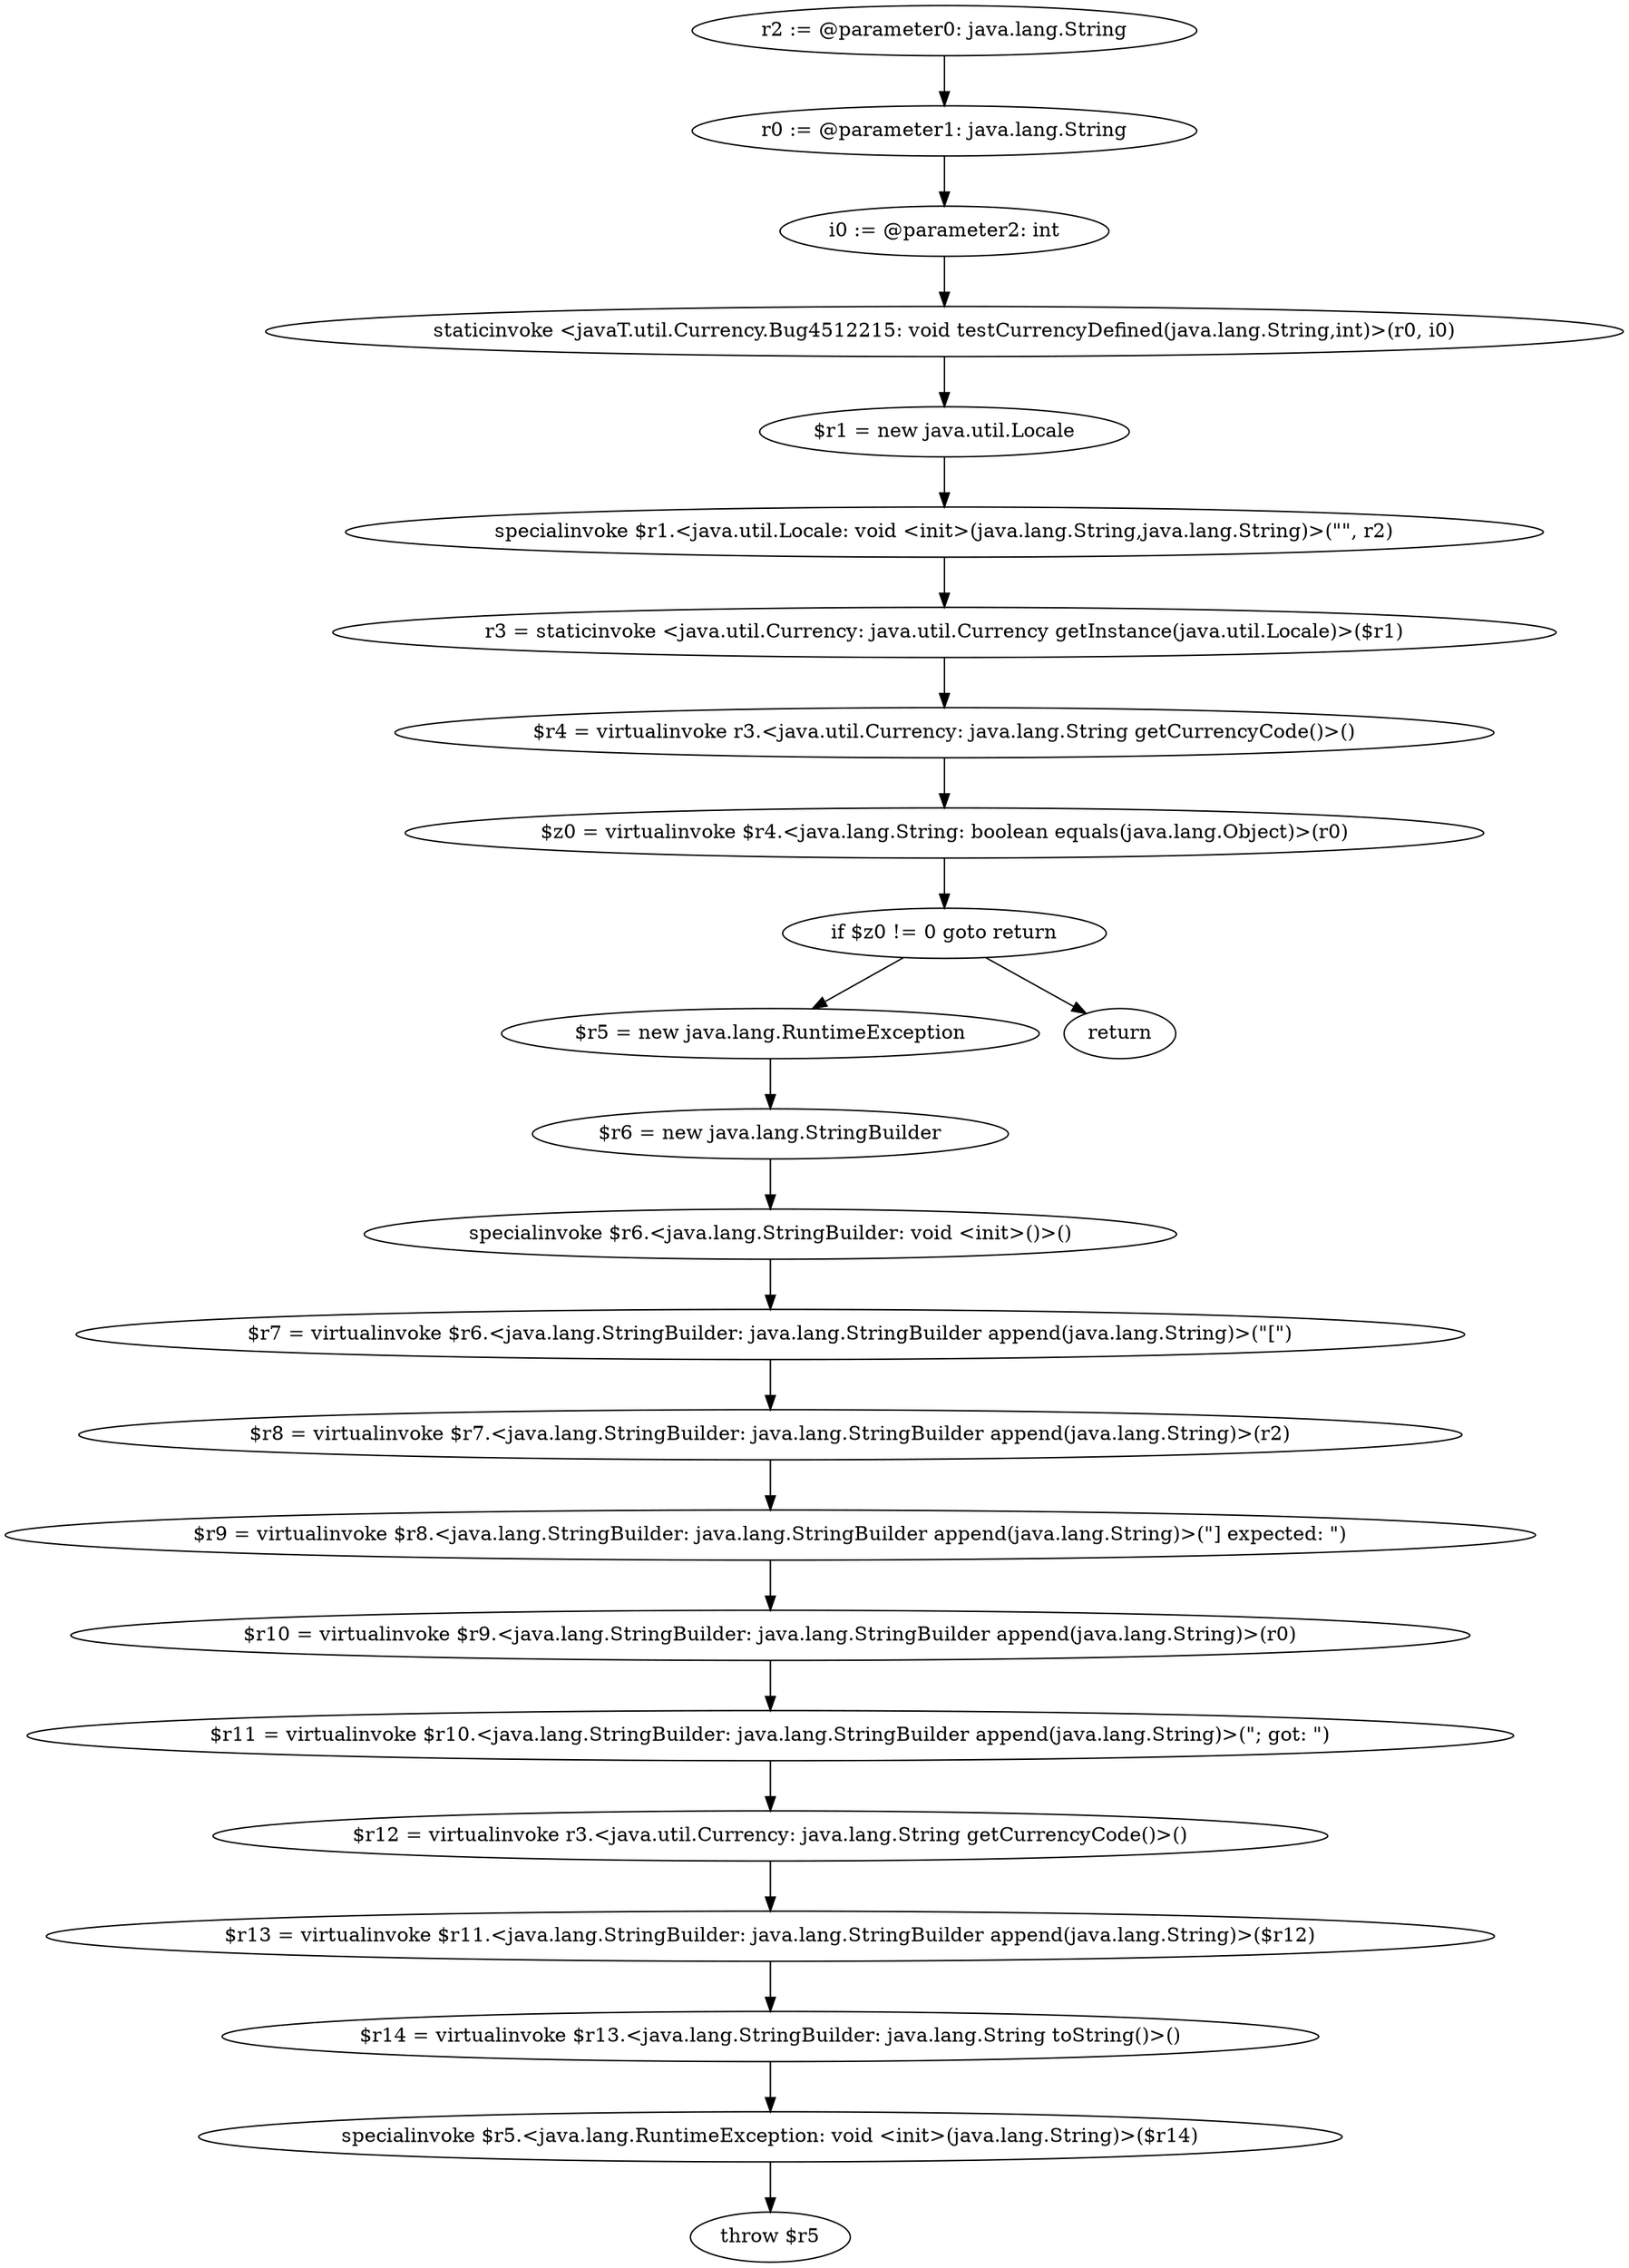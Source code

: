 digraph "unitGraph" {
    "r2 := @parameter0: java.lang.String"
    "r0 := @parameter1: java.lang.String"
    "i0 := @parameter2: int"
    "staticinvoke <javaT.util.Currency.Bug4512215: void testCurrencyDefined(java.lang.String,int)>(r0, i0)"
    "$r1 = new java.util.Locale"
    "specialinvoke $r1.<java.util.Locale: void <init>(java.lang.String,java.lang.String)>(\"\", r2)"
    "r3 = staticinvoke <java.util.Currency: java.util.Currency getInstance(java.util.Locale)>($r1)"
    "$r4 = virtualinvoke r3.<java.util.Currency: java.lang.String getCurrencyCode()>()"
    "$z0 = virtualinvoke $r4.<java.lang.String: boolean equals(java.lang.Object)>(r0)"
    "if $z0 != 0 goto return"
    "$r5 = new java.lang.RuntimeException"
    "$r6 = new java.lang.StringBuilder"
    "specialinvoke $r6.<java.lang.StringBuilder: void <init>()>()"
    "$r7 = virtualinvoke $r6.<java.lang.StringBuilder: java.lang.StringBuilder append(java.lang.String)>(\"[\")"
    "$r8 = virtualinvoke $r7.<java.lang.StringBuilder: java.lang.StringBuilder append(java.lang.String)>(r2)"
    "$r9 = virtualinvoke $r8.<java.lang.StringBuilder: java.lang.StringBuilder append(java.lang.String)>(\"] expected: \")"
    "$r10 = virtualinvoke $r9.<java.lang.StringBuilder: java.lang.StringBuilder append(java.lang.String)>(r0)"
    "$r11 = virtualinvoke $r10.<java.lang.StringBuilder: java.lang.StringBuilder append(java.lang.String)>(\"; got: \")"
    "$r12 = virtualinvoke r3.<java.util.Currency: java.lang.String getCurrencyCode()>()"
    "$r13 = virtualinvoke $r11.<java.lang.StringBuilder: java.lang.StringBuilder append(java.lang.String)>($r12)"
    "$r14 = virtualinvoke $r13.<java.lang.StringBuilder: java.lang.String toString()>()"
    "specialinvoke $r5.<java.lang.RuntimeException: void <init>(java.lang.String)>($r14)"
    "throw $r5"
    "return"
    "r2 := @parameter0: java.lang.String"->"r0 := @parameter1: java.lang.String";
    "r0 := @parameter1: java.lang.String"->"i0 := @parameter2: int";
    "i0 := @parameter2: int"->"staticinvoke <javaT.util.Currency.Bug4512215: void testCurrencyDefined(java.lang.String,int)>(r0, i0)";
    "staticinvoke <javaT.util.Currency.Bug4512215: void testCurrencyDefined(java.lang.String,int)>(r0, i0)"->"$r1 = new java.util.Locale";
    "$r1 = new java.util.Locale"->"specialinvoke $r1.<java.util.Locale: void <init>(java.lang.String,java.lang.String)>(\"\", r2)";
    "specialinvoke $r1.<java.util.Locale: void <init>(java.lang.String,java.lang.String)>(\"\", r2)"->"r3 = staticinvoke <java.util.Currency: java.util.Currency getInstance(java.util.Locale)>($r1)";
    "r3 = staticinvoke <java.util.Currency: java.util.Currency getInstance(java.util.Locale)>($r1)"->"$r4 = virtualinvoke r3.<java.util.Currency: java.lang.String getCurrencyCode()>()";
    "$r4 = virtualinvoke r3.<java.util.Currency: java.lang.String getCurrencyCode()>()"->"$z0 = virtualinvoke $r4.<java.lang.String: boolean equals(java.lang.Object)>(r0)";
    "$z0 = virtualinvoke $r4.<java.lang.String: boolean equals(java.lang.Object)>(r0)"->"if $z0 != 0 goto return";
    "if $z0 != 0 goto return"->"$r5 = new java.lang.RuntimeException";
    "if $z0 != 0 goto return"->"return";
    "$r5 = new java.lang.RuntimeException"->"$r6 = new java.lang.StringBuilder";
    "$r6 = new java.lang.StringBuilder"->"specialinvoke $r6.<java.lang.StringBuilder: void <init>()>()";
    "specialinvoke $r6.<java.lang.StringBuilder: void <init>()>()"->"$r7 = virtualinvoke $r6.<java.lang.StringBuilder: java.lang.StringBuilder append(java.lang.String)>(\"[\")";
    "$r7 = virtualinvoke $r6.<java.lang.StringBuilder: java.lang.StringBuilder append(java.lang.String)>(\"[\")"->"$r8 = virtualinvoke $r7.<java.lang.StringBuilder: java.lang.StringBuilder append(java.lang.String)>(r2)";
    "$r8 = virtualinvoke $r7.<java.lang.StringBuilder: java.lang.StringBuilder append(java.lang.String)>(r2)"->"$r9 = virtualinvoke $r8.<java.lang.StringBuilder: java.lang.StringBuilder append(java.lang.String)>(\"] expected: \")";
    "$r9 = virtualinvoke $r8.<java.lang.StringBuilder: java.lang.StringBuilder append(java.lang.String)>(\"] expected: \")"->"$r10 = virtualinvoke $r9.<java.lang.StringBuilder: java.lang.StringBuilder append(java.lang.String)>(r0)";
    "$r10 = virtualinvoke $r9.<java.lang.StringBuilder: java.lang.StringBuilder append(java.lang.String)>(r0)"->"$r11 = virtualinvoke $r10.<java.lang.StringBuilder: java.lang.StringBuilder append(java.lang.String)>(\"; got: \")";
    "$r11 = virtualinvoke $r10.<java.lang.StringBuilder: java.lang.StringBuilder append(java.lang.String)>(\"; got: \")"->"$r12 = virtualinvoke r3.<java.util.Currency: java.lang.String getCurrencyCode()>()";
    "$r12 = virtualinvoke r3.<java.util.Currency: java.lang.String getCurrencyCode()>()"->"$r13 = virtualinvoke $r11.<java.lang.StringBuilder: java.lang.StringBuilder append(java.lang.String)>($r12)";
    "$r13 = virtualinvoke $r11.<java.lang.StringBuilder: java.lang.StringBuilder append(java.lang.String)>($r12)"->"$r14 = virtualinvoke $r13.<java.lang.StringBuilder: java.lang.String toString()>()";
    "$r14 = virtualinvoke $r13.<java.lang.StringBuilder: java.lang.String toString()>()"->"specialinvoke $r5.<java.lang.RuntimeException: void <init>(java.lang.String)>($r14)";
    "specialinvoke $r5.<java.lang.RuntimeException: void <init>(java.lang.String)>($r14)"->"throw $r5";
}
